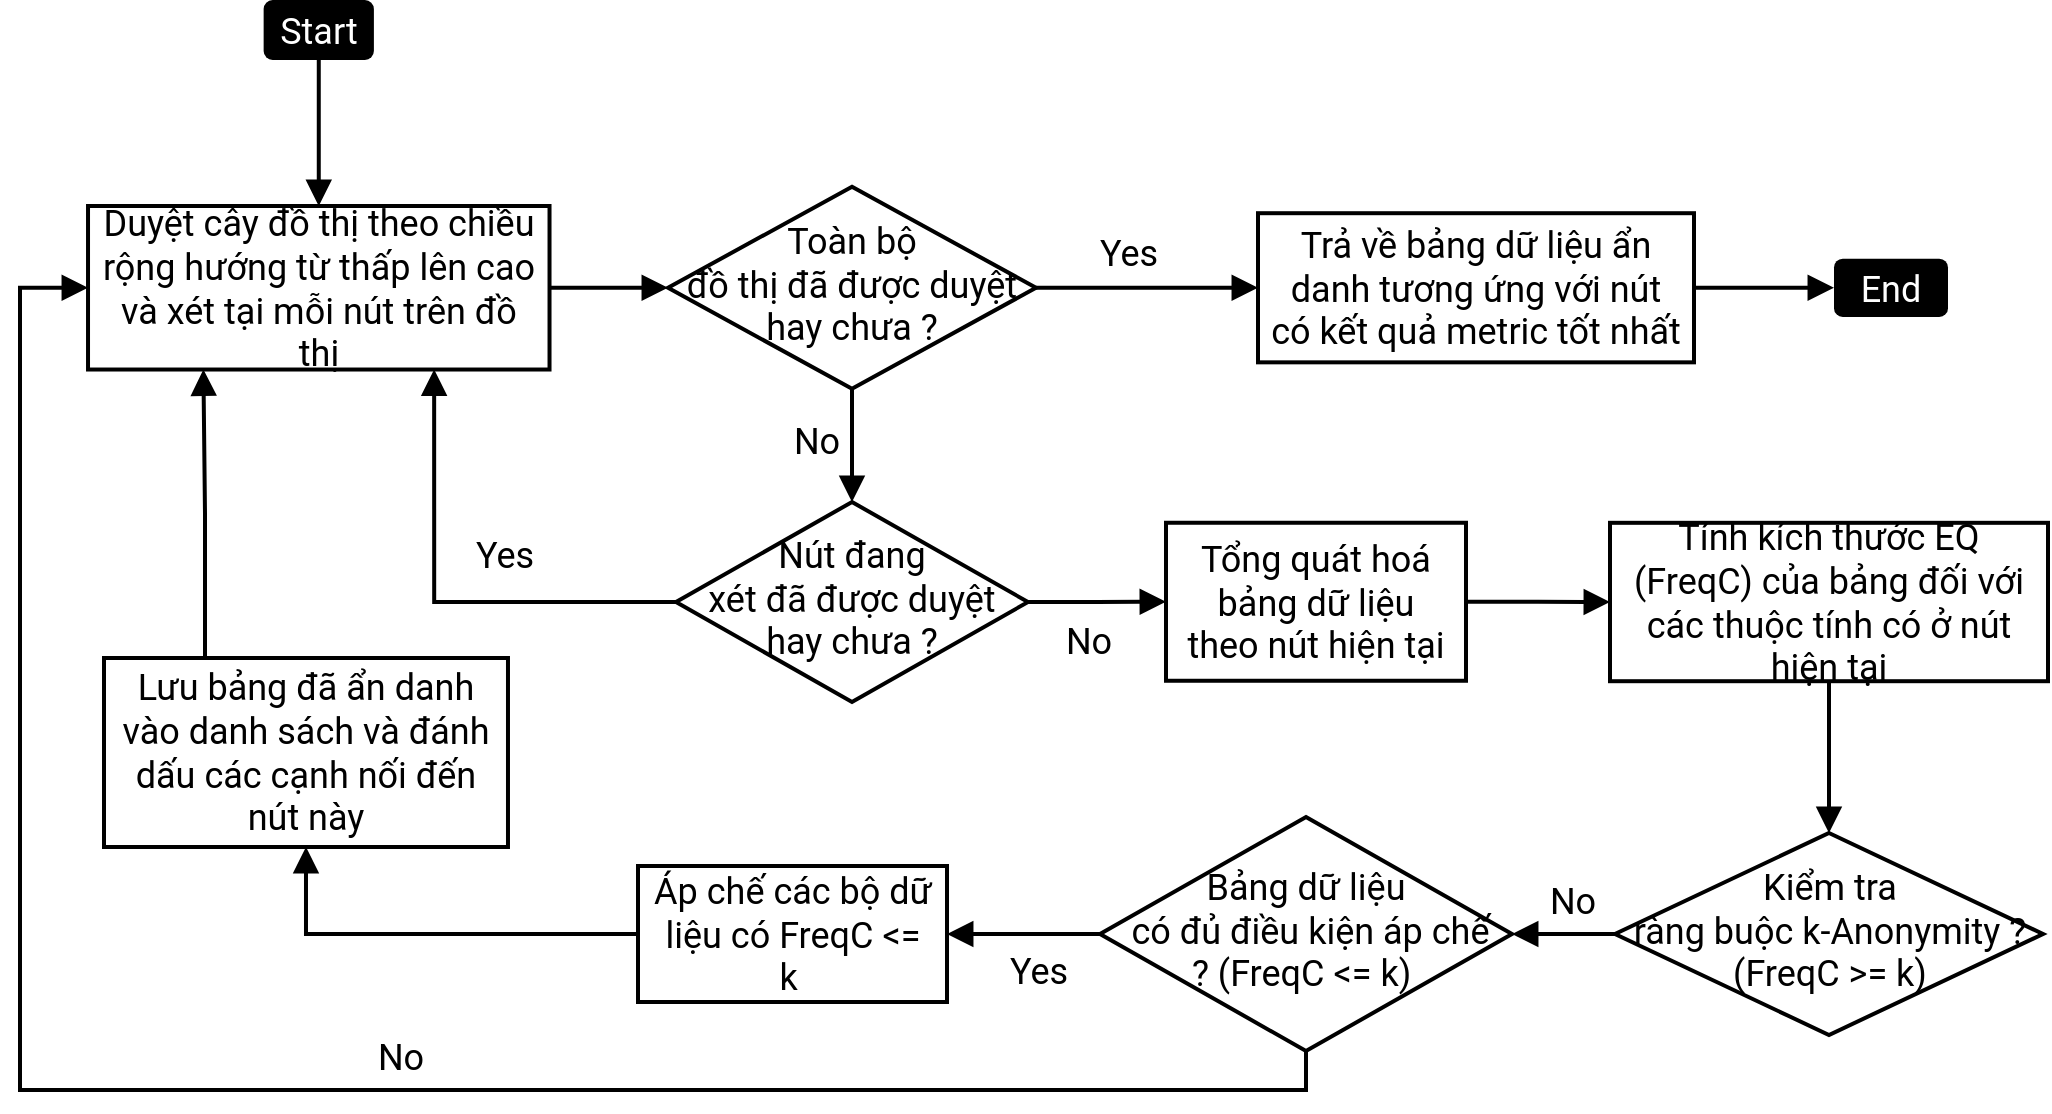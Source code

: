 <mxfile version="14.9.2" type="device"><diagram id="C5RBs43oDa-KdzZeNtuy" name="Page-1"><mxGraphModel dx="1650" dy="947" grid="0" gridSize="10" guides="1" tooltips="1" connect="1" arrows="1" fold="1" page="0" pageScale="1" pageWidth="827" pageHeight="1169" background="#FFFFFF" math="0" shadow="0"><root><mxCell id="WIyWlLk6GJQsqaUBKTNV-0"/><mxCell id="WIyWlLk6GJQsqaUBKTNV-1" parent="WIyWlLk6GJQsqaUBKTNV-0"/><mxCell id="WIyWlLk6GJQsqaUBKTNV-3" value="Duyệt cây đồ thị theo chiều rộng hướng từ thấp lên cao và xét tại mỗi nút trên đồ thị" style="rounded=0;whiteSpace=wrap;html=1;fontSize=18;glass=0;strokeWidth=2;shadow=0;spacingLeft=5;spacingRight=5;gradientColor=#ffffff;fillColor=none;fontFamily=roboto;fontSource=https%3A%2F%2Ffonts.googleapis.com%2Fcss2%3Ffamily%3DRoboto%26display%3Dswap;" parent="WIyWlLk6GJQsqaUBKTNV-1" vertex="1"><mxGeometry x="23.01" y="42" width="230.75" height="81.76" as="geometry"/></mxCell><mxCell id="WIyWlLk6GJQsqaUBKTNV-5" value="No" style="edgeStyle=orthogonalEdgeStyle;rounded=0;html=1;jettySize=auto;orthogonalLoop=1;fontSize=18;endArrow=block;endFill=1;endSize=8;strokeWidth=2;shadow=0;labelBackgroundColor=none;fontFamily=roboto;fontSource=https%3A%2F%2Ffonts.googleapis.com%2Fcss2%3Ffamily%3DRoboto%26display%3Dswap;exitX=0.5;exitY=1;exitDx=0;exitDy=0;entryX=0;entryY=0.5;entryDx=0;entryDy=0;" parent="WIyWlLk6GJQsqaUBKTNV-1" source="-gfr94juKujK_mq3-4HR-10" target="WIyWlLk6GJQsqaUBKTNV-3" edge="1"><mxGeometry x="-0.138" y="-18" relative="1" as="geometry"><mxPoint y="1" as="offset"/><mxPoint x="542" y="502" as="sourcePoint"/><mxPoint x="-5" y="90" as="targetPoint"/><Array as="points"><mxPoint x="632" y="484"/><mxPoint x="-11" y="484"/><mxPoint x="-11" y="83"/></Array></mxGeometry></mxCell><mxCell id="WIyWlLk6GJQsqaUBKTNV-7" value="Lưu bảng đã ẩn danh vào danh sách và đánh dấu các cạnh nối đến nút này" style="rounded=0;whiteSpace=wrap;html=1;fontSize=18;glass=0;strokeWidth=2;shadow=0;spacingLeft=5;spacingRight=5;gradientColor=#ffffff;fillColor=none;fontFamily=roboto;fontSource=https%3A%2F%2Ffonts.googleapis.com%2Fcss2%3Ffamily%3DRoboto%26display%3Dswap;" parent="WIyWlLk6GJQsqaUBKTNV-1" vertex="1"><mxGeometry x="31" y="268" width="201.99" height="94.5" as="geometry"/></mxCell><mxCell id="fvrXn7QxuF2hSpZaihUg-0" value="Start" style="rounded=1;whiteSpace=wrap;html=1;fontSize=18;glass=0;strokeWidth=1;shadow=0;fontColor=#FFFFFF;perimeterSpacing=0;fontFamily=roboto;fontSource=https%3A%2F%2Ffonts.googleapis.com%2Fcss2%3Ffamily%3DRoboto%26display%3Dswap;strokeColor=none;fillColor=#000000;" parent="WIyWlLk6GJQsqaUBKTNV-1" vertex="1"><mxGeometry x="110.82" y="-61" width="55.13" height="30" as="geometry"/></mxCell><mxCell id="fvrXn7QxuF2hSpZaihUg-2" value="Toàn bộ &lt;br&gt;đồ thị&amp;nbsp;đã được duyệt &lt;br&gt;hay chưa ?" style="rhombus;whiteSpace=wrap;html=1;shadow=0;fontFamily=roboto;fontSize=18;align=center;strokeWidth=2;spacing=6;spacingTop=-4;gradientColor=#ffffff;fillColor=none;fontSource=https%3A%2F%2Ffonts.googleapis.com%2Fcss2%3Ffamily%3DRoboto%26display%3Dswap;" parent="WIyWlLk6GJQsqaUBKTNV-1" vertex="1"><mxGeometry x="313" y="32.38" width="184" height="101.01" as="geometry"/></mxCell><mxCell id="fvrXn7QxuF2hSpZaihUg-4" value="Trả về bảng dữ liệu ẩn danh tương ứng với nút có kết quả metric tốt nhất" style="rounded=0;whiteSpace=wrap;html=1;fontSize=18;glass=0;strokeWidth=2;shadow=0;spacingLeft=5;spacingRight=5;gradientColor=#ffffff;fillColor=none;fontFamily=roboto;fontSource=https%3A%2F%2Ffonts.googleapis.com%2Fcss2%3Ffamily%3DRoboto%26display%3Dswap;" parent="WIyWlLk6GJQsqaUBKTNV-1" vertex="1"><mxGeometry x="608" y="45.6" width="218" height="74.57" as="geometry"/></mxCell><mxCell id="fvrXn7QxuF2hSpZaihUg-7" value="Nút đang &lt;br&gt;xét đã được duyệt &lt;br&gt;hay chưa ?" style="rhombus;whiteSpace=wrap;html=1;shadow=0;fontFamily=roboto;fontSize=18;align=center;strokeWidth=2;spacing=6;spacingTop=-4;gradientColor=#ffffff;fillColor=none;fontSource=https%3A%2F%2Ffonts.googleapis.com%2Fcss2%3Ffamily%3DRoboto%26display%3Dswap;" parent="WIyWlLk6GJQsqaUBKTNV-1" vertex="1"><mxGeometry x="317" y="190" width="176" height="100" as="geometry"/></mxCell><mxCell id="fvrXn7QxuF2hSpZaihUg-9" value="End" style="rounded=1;whiteSpace=wrap;html=1;fontSize=18;glass=0;strokeWidth=1;shadow=0;fontColor=#FFFFFF;perimeterSpacing=0;fontFamily=roboto;fontSource=https%3A%2F%2Ffonts.googleapis.com%2Fcss2%3Ffamily%3DRoboto%26display%3Dswap;strokeColor=none;fillColor=#000000;" parent="WIyWlLk6GJQsqaUBKTNV-1" vertex="1"><mxGeometry x="896" y="68.32" width="57" height="29.12" as="geometry"/></mxCell><mxCell id="fvrXn7QxuF2hSpZaihUg-20" value="" style="rounded=0;html=1;jettySize=auto;orthogonalLoop=1;fontSize=18;endArrow=block;endFill=1;endSize=8;strokeWidth=2;shadow=0;labelBackgroundColor=none;edgeStyle=orthogonalEdgeStyle;exitX=0.5;exitY=1;exitDx=0;exitDy=0;entryX=0.5;entryY=0;entryDx=0;entryDy=0;fontFamily=roboto;fontSource=https%3A%2F%2Ffonts.googleapis.com%2Fcss2%3Ffamily%3DRoboto%26display%3Dswap;" parent="WIyWlLk6GJQsqaUBKTNV-1" source="fvrXn7QxuF2hSpZaihUg-0" target="WIyWlLk6GJQsqaUBKTNV-3" edge="1"><mxGeometry relative="1" as="geometry"><mxPoint x="178.01" y="-31" as="sourcePoint"/><mxPoint x="178.005" y="33.01" as="targetPoint"/></mxGeometry></mxCell><mxCell id="fvrXn7QxuF2hSpZaihUg-31" value="" style="rounded=0;html=1;jettySize=auto;orthogonalLoop=1;fontSize=18;endArrow=block;endFill=1;endSize=8;strokeWidth=2;shadow=0;labelBackgroundColor=none;edgeStyle=orthogonalEdgeStyle;exitX=1;exitY=0.5;exitDx=0;exitDy=0;entryX=0;entryY=0.5;entryDx=0;entryDy=0;fontFamily=roboto;fontSource=https%3A%2F%2Ffonts.googleapis.com%2Fcss2%3Ffamily%3DRoboto%26display%3Dswap;" parent="WIyWlLk6GJQsqaUBKTNV-1" source="fvrXn7QxuF2hSpZaihUg-4" target="fvrXn7QxuF2hSpZaihUg-9" edge="1"><mxGeometry relative="1" as="geometry"><mxPoint x="882.25" y="124.0" as="sourcePoint"/><mxPoint x="977.25" y="124.0" as="targetPoint"/></mxGeometry></mxCell><mxCell id="fvrXn7QxuF2hSpZaihUg-35" value="Yes" style="rounded=0;html=1;jettySize=auto;orthogonalLoop=1;fontSize=18;endArrow=block;endFill=1;endSize=8;strokeWidth=2;shadow=0;labelBackgroundColor=none;edgeStyle=orthogonalEdgeStyle;exitX=1;exitY=0.5;exitDx=0;exitDy=0;entryX=0;entryY=0.5;entryDx=0;entryDy=0;fontFamily=roboto;fontSource=https%3A%2F%2Ffonts.googleapis.com%2Fcss2%3Ffamily%3DRoboto%26display%3Dswap;" parent="WIyWlLk6GJQsqaUBKTNV-1" source="fvrXn7QxuF2hSpZaihUg-2" target="fvrXn7QxuF2hSpZaihUg-4" edge="1"><mxGeometry x="-0.182" y="18" relative="1" as="geometry"><mxPoint as="offset"/><mxPoint x="592" y="137.0" as="sourcePoint"/><mxPoint x="702" y="137.0" as="targetPoint"/></mxGeometry></mxCell><mxCell id="fvrXn7QxuF2hSpZaihUg-36" value="" style="rounded=0;html=1;jettySize=auto;orthogonalLoop=1;fontSize=18;endArrow=block;endFill=1;endSize=8;strokeWidth=2;shadow=0;labelBackgroundColor=none;edgeStyle=orthogonalEdgeStyle;entryX=0;entryY=0.5;entryDx=0;entryDy=0;exitX=1;exitY=0.5;exitDx=0;exitDy=0;fontFamily=roboto;fontSource=https%3A%2F%2Ffonts.googleapis.com%2Fcss2%3Ffamily%3DRoboto%26display%3Dswap;" parent="WIyWlLk6GJQsqaUBKTNV-1" source="WIyWlLk6GJQsqaUBKTNV-3" target="fvrXn7QxuF2hSpZaihUg-2" edge="1"><mxGeometry relative="1" as="geometry"><mxPoint x="264" y="136.005" as="sourcePoint"/><mxPoint x="371.25" y="136.0" as="targetPoint"/></mxGeometry></mxCell><mxCell id="-gfr94juKujK_mq3-4HR-0" value="No" style="edgeStyle=orthogonalEdgeStyle;rounded=0;html=1;jettySize=auto;orthogonalLoop=1;fontSize=18;endArrow=block;endFill=1;endSize=8;strokeWidth=2;shadow=0;labelBackgroundColor=none;exitX=0.5;exitY=1;exitDx=0;exitDy=0;fontFamily=roboto;fontSource=https%3A%2F%2Ffonts.googleapis.com%2Fcss2%3Ffamily%3DRoboto%26display%3Dswap;entryX=0.5;entryY=0;entryDx=0;entryDy=0;" edge="1" parent="WIyWlLk6GJQsqaUBKTNV-1" source="fvrXn7QxuF2hSpZaihUg-2" target="fvrXn7QxuF2hSpZaihUg-7"><mxGeometry x="-0.138" y="-18" relative="1" as="geometry"><mxPoint y="1" as="offset"/><mxPoint x="369.25" y="310.5" as="sourcePoint"/><mxPoint x="478" y="231" as="targetPoint"/></mxGeometry></mxCell><mxCell id="-gfr94juKujK_mq3-4HR-1" value="No" style="edgeStyle=orthogonalEdgeStyle;rounded=0;html=1;jettySize=auto;orthogonalLoop=1;fontSize=18;endArrow=block;endFill=1;endSize=8;strokeWidth=2;shadow=0;labelBackgroundColor=none;fontFamily=roboto;fontSource=https%3A%2F%2Ffonts.googleapis.com%2Fcss2%3Ffamily%3DRoboto%26display%3Dswap;entryX=0;entryY=0.5;entryDx=0;entryDy=0;exitX=1;exitY=0.5;exitDx=0;exitDy=0;" edge="1" parent="WIyWlLk6GJQsqaUBKTNV-1" source="fvrXn7QxuF2hSpZaihUg-7" target="-gfr94juKujK_mq3-4HR-2"><mxGeometry x="-0.138" y="-18" relative="1" as="geometry"><mxPoint y="1" as="offset"/><mxPoint x="603" y="317" as="sourcePoint"/><mxPoint x="697.75" y="300.5" as="targetPoint"/></mxGeometry></mxCell><mxCell id="-gfr94juKujK_mq3-4HR-2" value="Tổng quát hoá bảng dữ liệu theo nút hiện tại" style="rounded=0;whiteSpace=wrap;html=1;fontSize=18;glass=0;strokeWidth=2;shadow=0;spacingLeft=5;spacingRight=5;gradientColor=#ffffff;fillColor=none;fontFamily=roboto;fontSource=https%3A%2F%2Ffonts.googleapis.com%2Fcss2%3Ffamily%3DRoboto%26display%3Dswap;" vertex="1" parent="WIyWlLk6GJQsqaUBKTNV-1"><mxGeometry x="562" y="200.38" width="150" height="79" as="geometry"/></mxCell><mxCell id="-gfr94juKujK_mq3-4HR-4" value="Tính kích thước EQ (FreqC) của bảng đối với các thuộc tính có ở nút hiện tại" style="rounded=0;whiteSpace=wrap;html=1;fontSize=18;glass=0;strokeWidth=2;shadow=0;spacingLeft=5;spacingRight=5;gradientColor=#ffffff;fillColor=none;fontFamily=roboto;fontSource=https%3A%2F%2Ffonts.googleapis.com%2Fcss2%3Ffamily%3DRoboto%26display%3Dswap;" vertex="1" parent="WIyWlLk6GJQsqaUBKTNV-1"><mxGeometry x="784" y="200.41" width="219" height="79.19" as="geometry"/></mxCell><mxCell id="-gfr94juKujK_mq3-4HR-6" value="" style="rounded=0;html=1;jettySize=auto;orthogonalLoop=1;fontSize=18;endArrow=block;endFill=1;endSize=8;strokeWidth=2;shadow=0;labelBackgroundColor=none;edgeStyle=orthogonalEdgeStyle;exitX=1;exitY=0.5;exitDx=0;exitDy=0;fontFamily=roboto;fontSource=https%3A%2F%2Ffonts.googleapis.com%2Fcss2%3Ffamily%3DRoboto%26display%3Dswap;entryX=0;entryY=0.5;entryDx=0;entryDy=0;" edge="1" parent="WIyWlLk6GJQsqaUBKTNV-1" source="-gfr94juKujK_mq3-4HR-2" target="-gfr94juKujK_mq3-4HR-4"><mxGeometry relative="1" as="geometry"><mxPoint x="836" y="92.885" as="sourcePoint"/><mxPoint x="798" y="260" as="targetPoint"/></mxGeometry></mxCell><mxCell id="-gfr94juKujK_mq3-4HR-7" value="Kiểm tra &lt;br style=&quot;font-size: 18px&quot;&gt;ràng buộc k-Anonymity ?&lt;br style=&quot;font-size: 18px&quot;&gt;(FreqC &amp;gt;= k)" style="rhombus;whiteSpace=wrap;html=1;shadow=0;fontFamily=roboto;fontSize=18;align=center;strokeWidth=2;spacing=6;spacingTop=-4;gradientColor=#ffffff;fillColor=none;fontSource=https%3A%2F%2Ffonts.googleapis.com%2Fcss2%3Ffamily%3DRoboto%26display%3Dswap;" vertex="1" parent="WIyWlLk6GJQsqaUBKTNV-1"><mxGeometry x="786.5" y="355.5" width="214" height="101" as="geometry"/></mxCell><mxCell id="-gfr94juKujK_mq3-4HR-9" value="" style="rounded=0;html=1;jettySize=auto;orthogonalLoop=1;fontSize=18;endArrow=block;endFill=1;endSize=8;strokeWidth=2;shadow=0;labelBackgroundColor=none;edgeStyle=orthogonalEdgeStyle;exitX=0.5;exitY=1;exitDx=0;exitDy=0;fontFamily=roboto;fontSource=https%3A%2F%2Ffonts.googleapis.com%2Fcss2%3Ffamily%3DRoboto%26display%3Dswap;entryX=0.5;entryY=0;entryDx=0;entryDy=0;" edge="1" parent="WIyWlLk6GJQsqaUBKTNV-1" source="-gfr94juKujK_mq3-4HR-4" target="-gfr94juKujK_mq3-4HR-7"><mxGeometry relative="1" as="geometry"><mxPoint x="722" y="249.88" as="sourcePoint"/><mxPoint x="794" y="250.005" as="targetPoint"/></mxGeometry></mxCell><mxCell id="-gfr94juKujK_mq3-4HR-10" value="Bảng dữ liệu&lt;br style=&quot;font-size: 18px&quot;&gt;&amp;nbsp;có đủ điều kiện áp chế ? (FreqC &amp;lt;= k)&amp;nbsp;" style="rhombus;whiteSpace=wrap;html=1;shadow=0;fontFamily=roboto;fontSize=18;align=center;strokeWidth=2;spacing=6;spacingTop=-4;gradientColor=#ffffff;fillColor=none;fontSource=https%3A%2F%2Ffonts.googleapis.com%2Fcss2%3Ffamily%3DRoboto%26display%3Dswap;" vertex="1" parent="WIyWlLk6GJQsqaUBKTNV-1"><mxGeometry x="529" y="347.5" width="206" height="117" as="geometry"/></mxCell><mxCell id="-gfr94juKujK_mq3-4HR-11" value="No" style="edgeStyle=orthogonalEdgeStyle;rounded=0;html=1;jettySize=auto;orthogonalLoop=1;fontSize=18;endArrow=block;endFill=1;endSize=8;strokeWidth=2;shadow=0;labelBackgroundColor=none;fontFamily=roboto;fontSource=https%3A%2F%2Ffonts.googleapis.com%2Fcss2%3Ffamily%3DRoboto%26display%3Dswap;entryX=1;entryY=0.5;entryDx=0;entryDy=0;exitX=0;exitY=0.5;exitDx=0;exitDy=0;" edge="1" parent="WIyWlLk6GJQsqaUBKTNV-1" source="-gfr94juKujK_mq3-4HR-7" target="-gfr94juKujK_mq3-4HR-10"><mxGeometry x="-0.138" y="-18" relative="1" as="geometry"><mxPoint y="1" as="offset"/><mxPoint x="790" y="499" as="sourcePoint"/><mxPoint x="824" y="476.0" as="targetPoint"/></mxGeometry></mxCell><mxCell id="-gfr94juKujK_mq3-4HR-12" value="Áp chế các bộ dữ liệu có FreqC &amp;lt;= k&amp;nbsp;" style="rounded=0;whiteSpace=wrap;html=1;fontSize=18;glass=0;strokeWidth=2;shadow=0;spacingLeft=5;spacingRight=5;gradientColor=#ffffff;fillColor=none;fontFamily=roboto;fontSource=https%3A%2F%2Ffonts.googleapis.com%2Fcss2%3Ffamily%3DRoboto%26display%3Dswap;" vertex="1" parent="WIyWlLk6GJQsqaUBKTNV-1"><mxGeometry x="298" y="372" width="154.5" height="68" as="geometry"/></mxCell><mxCell id="-gfr94juKujK_mq3-4HR-13" value="Yes" style="rounded=0;html=1;jettySize=auto;orthogonalLoop=1;fontSize=18;endArrow=block;endFill=1;endSize=8;strokeWidth=2;shadow=0;labelBackgroundColor=none;edgeStyle=orthogonalEdgeStyle;exitX=0;exitY=0.5;exitDx=0;exitDy=0;entryX=1;entryY=0.5;entryDx=0;entryDy=0;fontFamily=roboto;fontSource=https%3A%2F%2Ffonts.googleapis.com%2Fcss2%3Ffamily%3DRoboto%26display%3Dswap;" edge="1" parent="WIyWlLk6GJQsqaUBKTNV-1" source="-gfr94juKujK_mq3-4HR-10" target="-gfr94juKujK_mq3-4HR-12"><mxGeometry x="-0.182" y="18" relative="1" as="geometry"><mxPoint as="offset"/><mxPoint x="459" y="506.005" as="sourcePoint"/><mxPoint x="570" y="506.005" as="targetPoint"/></mxGeometry></mxCell><mxCell id="-gfr94juKujK_mq3-4HR-14" value="Yes" style="rounded=0;html=1;jettySize=auto;orthogonalLoop=1;fontSize=18;endArrow=block;endFill=1;endSize=8;strokeWidth=2;shadow=0;labelBackgroundColor=none;edgeStyle=orthogonalEdgeStyle;exitX=0;exitY=0.5;exitDx=0;exitDy=0;entryX=0.75;entryY=1;entryDx=0;entryDy=0;fontFamily=roboto;fontSource=https%3A%2F%2Ffonts.googleapis.com%2Fcss2%3Ffamily%3DRoboto%26display%3Dswap;" edge="1" parent="WIyWlLk6GJQsqaUBKTNV-1" source="fvrXn7QxuF2hSpZaihUg-7" target="WIyWlLk6GJQsqaUBKTNV-3"><mxGeometry x="-0.271" y="-24" relative="1" as="geometry"><mxPoint as="offset"/><mxPoint x="152" y="224.005" as="sourcePoint"/><mxPoint x="263" y="224.005" as="targetPoint"/></mxGeometry></mxCell><mxCell id="-gfr94juKujK_mq3-4HR-15" value="" style="rounded=0;html=1;jettySize=auto;orthogonalLoop=1;fontSize=18;endArrow=block;endFill=1;endSize=8;strokeWidth=2;shadow=0;labelBackgroundColor=none;edgeStyle=orthogonalEdgeStyle;entryX=0.5;entryY=1;entryDx=0;entryDy=0;exitX=0;exitY=0.5;exitDx=0;exitDy=0;fontFamily=roboto;fontSource=https%3A%2F%2Ffonts.googleapis.com%2Fcss2%3Ffamily%3DRoboto%26display%3Dswap;" edge="1" parent="WIyWlLk6GJQsqaUBKTNV-1" source="-gfr94juKujK_mq3-4HR-12" target="WIyWlLk6GJQsqaUBKTNV-7"><mxGeometry relative="1" as="geometry"><mxPoint x="151" y="423.0" as="sourcePoint"/><mxPoint x="210.24" y="423.005" as="targetPoint"/></mxGeometry></mxCell><mxCell id="-gfr94juKujK_mq3-4HR-16" value="" style="rounded=0;html=1;jettySize=auto;orthogonalLoop=1;fontSize=18;endArrow=block;endFill=1;endSize=8;strokeWidth=2;shadow=0;labelBackgroundColor=none;edgeStyle=orthogonalEdgeStyle;entryX=0.25;entryY=1;entryDx=0;entryDy=0;exitX=0.25;exitY=0;exitDx=0;exitDy=0;fontFamily=roboto;fontSource=https%3A%2F%2Ffonts.googleapis.com%2Fcss2%3Ffamily%3DRoboto%26display%3Dswap;" edge="1" parent="WIyWlLk6GJQsqaUBKTNV-1" source="WIyWlLk6GJQsqaUBKTNV-7" target="WIyWlLk6GJQsqaUBKTNV-3"><mxGeometry relative="1" as="geometry"><mxPoint x="56" y="221.0" as="sourcePoint"/><mxPoint x="115.24" y="221.005" as="targetPoint"/></mxGeometry></mxCell></root></mxGraphModel></diagram></mxfile>